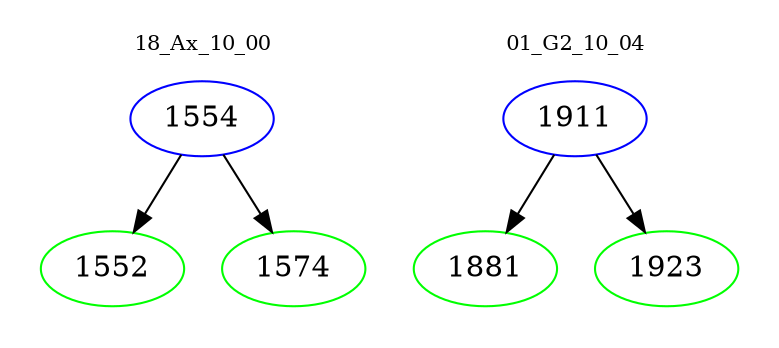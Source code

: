 digraph{
subgraph cluster_0 {
color = white
label = "18_Ax_10_00";
fontsize=10;
T0_1554 [label="1554", color="blue"]
T0_1554 -> T0_1552 [color="black"]
T0_1552 [label="1552", color="green"]
T0_1554 -> T0_1574 [color="black"]
T0_1574 [label="1574", color="green"]
}
subgraph cluster_1 {
color = white
label = "01_G2_10_04";
fontsize=10;
T1_1911 [label="1911", color="blue"]
T1_1911 -> T1_1881 [color="black"]
T1_1881 [label="1881", color="green"]
T1_1911 -> T1_1923 [color="black"]
T1_1923 [label="1923", color="green"]
}
}

